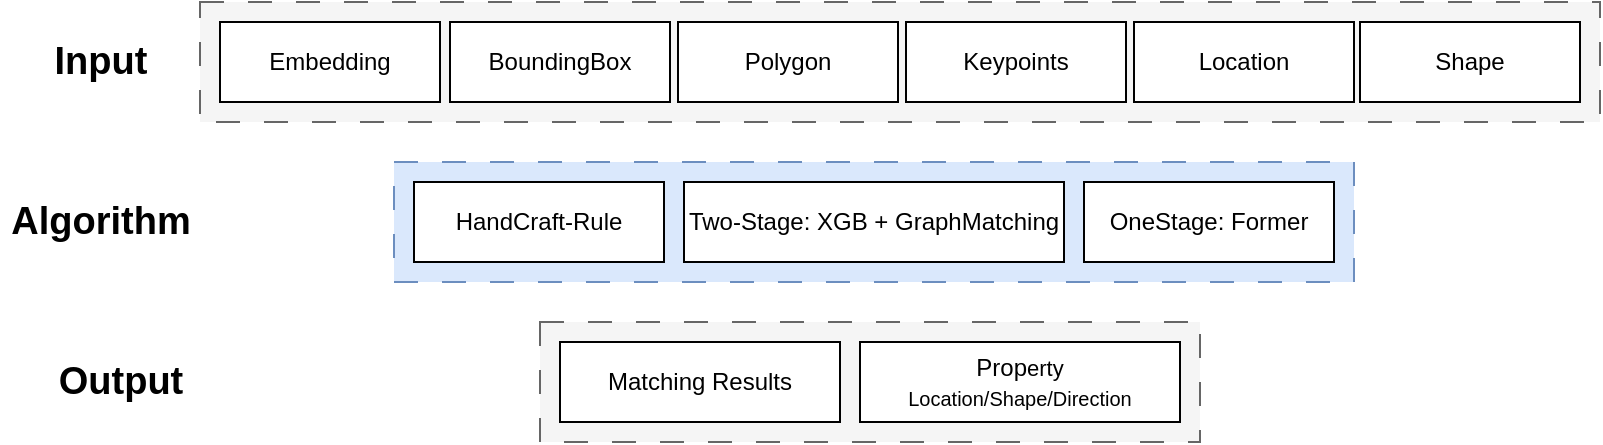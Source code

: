 <mxfile version="24.7.7">
  <diagram name="第 1 页" id="Tc8IBC-T77jV4lN87S3w">
    <mxGraphModel dx="954" dy="606" grid="1" gridSize="10" guides="1" tooltips="1" connect="1" arrows="1" fold="1" page="1" pageScale="1" pageWidth="827" pageHeight="1169" math="0" shadow="0">
      <root>
        <mxCell id="0" />
        <mxCell id="1" parent="0" />
        <mxCell id="6f-PpkuftTgr0DdjllNO-33" value="" style="rounded=0;whiteSpace=wrap;html=1;dashed=1;dashPattern=12 12;strokeColor=#666666;fillColor=#f5f5f5;fontColor=#333333;" parent="1" vertex="1">
          <mxGeometry x="370" y="390" width="330" height="60" as="geometry" />
        </mxCell>
        <mxCell id="6f-PpkuftTgr0DdjllNO-27" value="" style="rounded=0;whiteSpace=wrap;html=1;dashed=1;dashPattern=12 12;strokeColor=#6c8ebf;fillColor=#dae8fc;" parent="1" vertex="1">
          <mxGeometry x="297" y="310" width="480" height="60" as="geometry" />
        </mxCell>
        <mxCell id="6f-PpkuftTgr0DdjllNO-21" value="" style="rounded=0;whiteSpace=wrap;html=1;dashed=1;dashPattern=12 12;strokeColor=#666666;fillColor=#f5f5f5;fontColor=#333333;" parent="1" vertex="1">
          <mxGeometry x="200" y="230" width="700" height="60" as="geometry" />
        </mxCell>
        <mxCell id="6f-PpkuftTgr0DdjllNO-1" value="Embedding" style="rounded=0;whiteSpace=wrap;html=1;" parent="1" vertex="1">
          <mxGeometry x="210" y="240" width="110" height="40" as="geometry" />
        </mxCell>
        <mxCell id="6f-PpkuftTgr0DdjllNO-2" value="BoundingBox" style="rounded=0;whiteSpace=wrap;html=1;" parent="1" vertex="1">
          <mxGeometry x="325" y="240" width="110" height="40" as="geometry" />
        </mxCell>
        <mxCell id="6f-PpkuftTgr0DdjllNO-4" value="Keypoints" style="rounded=0;whiteSpace=wrap;html=1;" parent="1" vertex="1">
          <mxGeometry x="553" y="240" width="110" height="40" as="geometry" />
        </mxCell>
        <mxCell id="6f-PpkuftTgr0DdjllNO-5" value="Location" style="rounded=0;whiteSpace=wrap;html=1;" parent="1" vertex="1">
          <mxGeometry x="667" y="240" width="110" height="40" as="geometry" />
        </mxCell>
        <mxCell id="6f-PpkuftTgr0DdjllNO-7" value="Shape" style="rounded=0;whiteSpace=wrap;html=1;" parent="1" vertex="1">
          <mxGeometry x="780" y="240" width="110" height="40" as="geometry" />
        </mxCell>
        <mxCell id="6f-PpkuftTgr0DdjllNO-10" value="&lt;font style=&quot;font-size: 19px;&quot;&gt;Input&lt;/font&gt;" style="text;html=1;align=center;verticalAlign=middle;resizable=0;points=[];autosize=1;strokeColor=none;fillColor=none;fontStyle=1;fontSize=17;" parent="1" vertex="1">
          <mxGeometry x="115" y="240" width="70" height="40" as="geometry" />
        </mxCell>
        <mxCell id="6f-PpkuftTgr0DdjllNO-20" value="Polygon" style="rounded=0;whiteSpace=wrap;html=1;" parent="1" vertex="1">
          <mxGeometry x="439" y="240" width="110" height="40" as="geometry" />
        </mxCell>
        <mxCell id="6f-PpkuftTgr0DdjllNO-23" value="&lt;font style=&quot;font-size: 19px;&quot;&gt;Algorithm&lt;/font&gt;" style="text;html=1;align=center;verticalAlign=middle;resizable=0;points=[];autosize=1;strokeColor=none;fillColor=none;fontStyle=1;fontSize=17;" parent="1" vertex="1">
          <mxGeometry x="100" y="320" width="100" height="40" as="geometry" />
        </mxCell>
        <mxCell id="6f-PpkuftTgr0DdjllNO-24" value="OneStage: Former" style="rounded=0;whiteSpace=wrap;html=1;" parent="1" vertex="1">
          <mxGeometry x="642" y="320" width="125" height="40" as="geometry" />
        </mxCell>
        <mxCell id="6f-PpkuftTgr0DdjllNO-25" value="Two-Stage: XGB + GraphMatching" style="rounded=0;whiteSpace=wrap;html=1;" parent="1" vertex="1">
          <mxGeometry x="442" y="320" width="190" height="40" as="geometry" />
        </mxCell>
        <mxCell id="6f-PpkuftTgr0DdjllNO-26" value="HandCraft-Rule" style="rounded=0;whiteSpace=wrap;html=1;" parent="1" vertex="1">
          <mxGeometry x="307" y="320" width="125" height="40" as="geometry" />
        </mxCell>
        <mxCell id="6f-PpkuftTgr0DdjllNO-29" value="&lt;font style=&quot;font-size: 19px;&quot;&gt;Output&lt;/font&gt;" style="text;html=1;align=center;verticalAlign=middle;resizable=0;points=[];autosize=1;strokeColor=none;fillColor=none;fontStyle=1;fontSize=17;" parent="1" vertex="1">
          <mxGeometry x="120" y="400" width="80" height="40" as="geometry" />
        </mxCell>
        <mxCell id="6f-PpkuftTgr0DdjllNO-30" value="Matching Results" style="rounded=0;whiteSpace=wrap;html=1;" parent="1" vertex="1">
          <mxGeometry x="380" y="400" width="140" height="40" as="geometry" />
        </mxCell>
        <mxCell id="6f-PpkuftTgr0DdjllNO-32" value="Prop&lt;font style=&quot;font-size: 11px;&quot;&gt;erty&lt;/font&gt;&lt;div style=&quot;&quot;&gt;&lt;font style=&quot;font-size: 10px;&quot;&gt;Location/Shape/Direction&lt;/font&gt;&lt;/div&gt;" style="rounded=0;whiteSpace=wrap;html=1;" parent="1" vertex="1">
          <mxGeometry x="530" y="400" width="160" height="40" as="geometry" />
        </mxCell>
      </root>
    </mxGraphModel>
  </diagram>
</mxfile>
